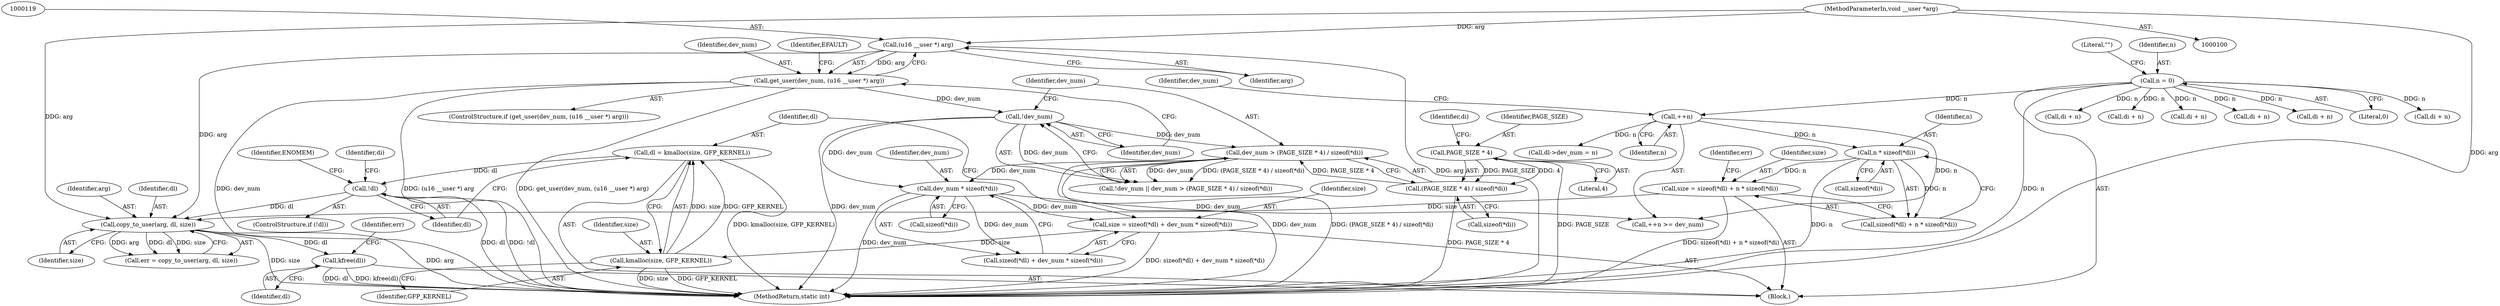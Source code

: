 digraph "1_linux_f9432c5ec8b1e9a09b9b0e5569e3c73db8de432a@API" {
"1000270" [label="(Call,kfree(dl))"];
"1000266" [label="(Call,copy_to_user(arg, dl, size))"];
"1000118" [label="(Call,(u16 __user *) arg)"];
"1000101" [label="(MethodParameterIn,void __user *arg)"];
"1000157" [label="(Call,!dl)"];
"1000151" [label="(Call,dl = kmalloc(size, GFP_KERNEL))"];
"1000153" [label="(Call,kmalloc(size, GFP_KERNEL))"];
"1000140" [label="(Call,size = sizeof(*dl) + dev_num * sizeof(*di))"];
"1000146" [label="(Call,dev_num * sizeof(*di))"];
"1000128" [label="(Call,dev_num > (PAGE_SIZE * 4) / sizeof(*di))"];
"1000126" [label="(Call,!dev_num)"];
"1000116" [label="(Call,get_user(dev_num, (u16 __user *) arg))"];
"1000130" [label="(Call,(PAGE_SIZE * 4) / sizeof(*di))"];
"1000131" [label="(Call,PAGE_SIZE * 4)"];
"1000253" [label="(Call,size = sizeof(*dl) + n * sizeof(*di))"];
"1000259" [label="(Call,n * sizeof(*di))"];
"1000241" [label="(Call,++n)"];
"1000107" [label="(Call,n = 0)"];
"1000199" [label="(Call,di + n)"];
"1000142" [label="(Call,sizeof(*dl) + dev_num * sizeof(*di))"];
"1000253" [label="(Call,size = sizeof(*dl) + n * sizeof(*di))"];
"1000269" [label="(Identifier,size)"];
"1000118" [label="(Call,(u16 __user *) arg)"];
"1000274" [label="(Identifier,err)"];
"1000267" [label="(Identifier,arg)"];
"1000130" [label="(Call,(PAGE_SIZE * 4) / sizeof(*di))"];
"1000264" [label="(Call,err = copy_to_user(arg, dl, size))"];
"1000129" [label="(Identifier,dev_num)"];
"1000271" [label="(Identifier,dl)"];
"1000158" [label="(Identifier,dl)"];
"1000161" [label="(Identifier,ENOMEM)"];
"1000254" [label="(Identifier,size)"];
"1000243" [label="(Identifier,dev_num)"];
"1000163" [label="(Identifier,di)"];
"1000265" [label="(Identifier,err)"];
"1000114" [label="(Literal,\"\")"];
"1000268" [label="(Identifier,dl)"];
"1000266" [label="(Call,copy_to_user(arg, dl, size))"];
"1000120" [label="(Identifier,arg)"];
"1000125" [label="(Call,!dev_num || dev_num > (PAGE_SIZE * 4) / sizeof(*di))"];
"1000132" [label="(Identifier,PAGE_SIZE)"];
"1000156" [label="(ControlStructure,if (!dl))"];
"1000148" [label="(Call,sizeof(*di))"];
"1000157" [label="(Call,!dl)"];
"1000210" [label="(Call,di + n)"];
"1000134" [label="(Call,sizeof(*di))"];
"1000108" [label="(Identifier,n)"];
"1000115" [label="(ControlStructure,if (get_user(dev_num, (u16 __user *) arg)))"];
"1000155" [label="(Identifier,GFP_KERNEL)"];
"1000140" [label="(Call,size = sizeof(*dl) + dev_num * sizeof(*di))"];
"1000255" [label="(Call,sizeof(*dl) + n * sizeof(*di))"];
"1000102" [label="(Block,)"];
"1000270" [label="(Call,kfree(dl))"];
"1000240" [label="(Call,++n >= dev_num)"];
"1000126" [label="(Call,!dev_num)"];
"1000260" [label="(Identifier,n)"];
"1000147" [label="(Identifier,dev_num)"];
"1000117" [label="(Identifier,dev_num)"];
"1000141" [label="(Identifier,size)"];
"1000241" [label="(Call,++n)"];
"1000220" [label="(Call,di + n)"];
"1000242" [label="(Identifier,n)"];
"1000181" [label="(Call,di + n)"];
"1000248" [label="(Call,dl->dev_num = n)"];
"1000123" [label="(Identifier,EFAULT)"];
"1000128" [label="(Call,dev_num > (PAGE_SIZE * 4) / sizeof(*di))"];
"1000136" [label="(Identifier,di)"];
"1000116" [label="(Call,get_user(dev_num, (u16 __user *) arg))"];
"1000133" [label="(Literal,4)"];
"1000107" [label="(Call,n = 0)"];
"1000190" [label="(Call,di + n)"];
"1000109" [label="(Literal,0)"];
"1000259" [label="(Call,n * sizeof(*di))"];
"1000152" [label="(Identifier,dl)"];
"1000231" [label="(Call,di + n)"];
"1000278" [label="(MethodReturn,static int)"];
"1000127" [label="(Identifier,dev_num)"];
"1000154" [label="(Identifier,size)"];
"1000261" [label="(Call,sizeof(*di))"];
"1000131" [label="(Call,PAGE_SIZE * 4)"];
"1000146" [label="(Call,dev_num * sizeof(*di))"];
"1000101" [label="(MethodParameterIn,void __user *arg)"];
"1000153" [label="(Call,kmalloc(size, GFP_KERNEL))"];
"1000151" [label="(Call,dl = kmalloc(size, GFP_KERNEL))"];
"1000270" -> "1000102"  [label="AST: "];
"1000270" -> "1000271"  [label="CFG: "];
"1000271" -> "1000270"  [label="AST: "];
"1000274" -> "1000270"  [label="CFG: "];
"1000270" -> "1000278"  [label="DDG: kfree(dl)"];
"1000270" -> "1000278"  [label="DDG: dl"];
"1000266" -> "1000270"  [label="DDG: dl"];
"1000266" -> "1000264"  [label="AST: "];
"1000266" -> "1000269"  [label="CFG: "];
"1000267" -> "1000266"  [label="AST: "];
"1000268" -> "1000266"  [label="AST: "];
"1000269" -> "1000266"  [label="AST: "];
"1000264" -> "1000266"  [label="CFG: "];
"1000266" -> "1000278"  [label="DDG: size"];
"1000266" -> "1000278"  [label="DDG: arg"];
"1000266" -> "1000264"  [label="DDG: arg"];
"1000266" -> "1000264"  [label="DDG: dl"];
"1000266" -> "1000264"  [label="DDG: size"];
"1000118" -> "1000266"  [label="DDG: arg"];
"1000101" -> "1000266"  [label="DDG: arg"];
"1000157" -> "1000266"  [label="DDG: dl"];
"1000253" -> "1000266"  [label="DDG: size"];
"1000118" -> "1000116"  [label="AST: "];
"1000118" -> "1000120"  [label="CFG: "];
"1000119" -> "1000118"  [label="AST: "];
"1000120" -> "1000118"  [label="AST: "];
"1000116" -> "1000118"  [label="CFG: "];
"1000118" -> "1000278"  [label="DDG: arg"];
"1000118" -> "1000116"  [label="DDG: arg"];
"1000101" -> "1000118"  [label="DDG: arg"];
"1000101" -> "1000100"  [label="AST: "];
"1000101" -> "1000278"  [label="DDG: arg"];
"1000157" -> "1000156"  [label="AST: "];
"1000157" -> "1000158"  [label="CFG: "];
"1000158" -> "1000157"  [label="AST: "];
"1000161" -> "1000157"  [label="CFG: "];
"1000163" -> "1000157"  [label="CFG: "];
"1000157" -> "1000278"  [label="DDG: !dl"];
"1000157" -> "1000278"  [label="DDG: dl"];
"1000151" -> "1000157"  [label="DDG: dl"];
"1000151" -> "1000102"  [label="AST: "];
"1000151" -> "1000153"  [label="CFG: "];
"1000152" -> "1000151"  [label="AST: "];
"1000153" -> "1000151"  [label="AST: "];
"1000158" -> "1000151"  [label="CFG: "];
"1000151" -> "1000278"  [label="DDG: kmalloc(size, GFP_KERNEL)"];
"1000153" -> "1000151"  [label="DDG: size"];
"1000153" -> "1000151"  [label="DDG: GFP_KERNEL"];
"1000153" -> "1000155"  [label="CFG: "];
"1000154" -> "1000153"  [label="AST: "];
"1000155" -> "1000153"  [label="AST: "];
"1000153" -> "1000278"  [label="DDG: GFP_KERNEL"];
"1000153" -> "1000278"  [label="DDG: size"];
"1000140" -> "1000153"  [label="DDG: size"];
"1000140" -> "1000102"  [label="AST: "];
"1000140" -> "1000142"  [label="CFG: "];
"1000141" -> "1000140"  [label="AST: "];
"1000142" -> "1000140"  [label="AST: "];
"1000152" -> "1000140"  [label="CFG: "];
"1000140" -> "1000278"  [label="DDG: sizeof(*dl) + dev_num * sizeof(*di)"];
"1000146" -> "1000140"  [label="DDG: dev_num"];
"1000146" -> "1000142"  [label="AST: "];
"1000146" -> "1000148"  [label="CFG: "];
"1000147" -> "1000146"  [label="AST: "];
"1000148" -> "1000146"  [label="AST: "];
"1000142" -> "1000146"  [label="CFG: "];
"1000146" -> "1000278"  [label="DDG: dev_num"];
"1000146" -> "1000142"  [label="DDG: dev_num"];
"1000128" -> "1000146"  [label="DDG: dev_num"];
"1000126" -> "1000146"  [label="DDG: dev_num"];
"1000146" -> "1000240"  [label="DDG: dev_num"];
"1000128" -> "1000125"  [label="AST: "];
"1000128" -> "1000130"  [label="CFG: "];
"1000129" -> "1000128"  [label="AST: "];
"1000130" -> "1000128"  [label="AST: "];
"1000125" -> "1000128"  [label="CFG: "];
"1000128" -> "1000278"  [label="DDG: (PAGE_SIZE * 4) / sizeof(*di)"];
"1000128" -> "1000278"  [label="DDG: dev_num"];
"1000128" -> "1000125"  [label="DDG: dev_num"];
"1000128" -> "1000125"  [label="DDG: (PAGE_SIZE * 4) / sizeof(*di)"];
"1000126" -> "1000128"  [label="DDG: dev_num"];
"1000130" -> "1000128"  [label="DDG: PAGE_SIZE * 4"];
"1000126" -> "1000125"  [label="AST: "];
"1000126" -> "1000127"  [label="CFG: "];
"1000127" -> "1000126"  [label="AST: "];
"1000129" -> "1000126"  [label="CFG: "];
"1000125" -> "1000126"  [label="CFG: "];
"1000126" -> "1000278"  [label="DDG: dev_num"];
"1000126" -> "1000125"  [label="DDG: dev_num"];
"1000116" -> "1000126"  [label="DDG: dev_num"];
"1000116" -> "1000115"  [label="AST: "];
"1000117" -> "1000116"  [label="AST: "];
"1000123" -> "1000116"  [label="CFG: "];
"1000127" -> "1000116"  [label="CFG: "];
"1000116" -> "1000278"  [label="DDG: dev_num"];
"1000116" -> "1000278"  [label="DDG: (u16 __user *) arg"];
"1000116" -> "1000278"  [label="DDG: get_user(dev_num, (u16 __user *) arg)"];
"1000130" -> "1000134"  [label="CFG: "];
"1000131" -> "1000130"  [label="AST: "];
"1000134" -> "1000130"  [label="AST: "];
"1000130" -> "1000278"  [label="DDG: PAGE_SIZE * 4"];
"1000131" -> "1000130"  [label="DDG: PAGE_SIZE"];
"1000131" -> "1000130"  [label="DDG: 4"];
"1000131" -> "1000133"  [label="CFG: "];
"1000132" -> "1000131"  [label="AST: "];
"1000133" -> "1000131"  [label="AST: "];
"1000136" -> "1000131"  [label="CFG: "];
"1000131" -> "1000278"  [label="DDG: PAGE_SIZE"];
"1000253" -> "1000102"  [label="AST: "];
"1000253" -> "1000255"  [label="CFG: "];
"1000254" -> "1000253"  [label="AST: "];
"1000255" -> "1000253"  [label="AST: "];
"1000265" -> "1000253"  [label="CFG: "];
"1000253" -> "1000278"  [label="DDG: sizeof(*dl) + n * sizeof(*di)"];
"1000259" -> "1000253"  [label="DDG: n"];
"1000259" -> "1000255"  [label="AST: "];
"1000259" -> "1000261"  [label="CFG: "];
"1000260" -> "1000259"  [label="AST: "];
"1000261" -> "1000259"  [label="AST: "];
"1000255" -> "1000259"  [label="CFG: "];
"1000259" -> "1000278"  [label="DDG: n"];
"1000259" -> "1000255"  [label="DDG: n"];
"1000241" -> "1000259"  [label="DDG: n"];
"1000241" -> "1000240"  [label="AST: "];
"1000241" -> "1000242"  [label="CFG: "];
"1000242" -> "1000241"  [label="AST: "];
"1000243" -> "1000241"  [label="CFG: "];
"1000241" -> "1000240"  [label="DDG: n"];
"1000107" -> "1000241"  [label="DDG: n"];
"1000241" -> "1000248"  [label="DDG: n"];
"1000107" -> "1000102"  [label="AST: "];
"1000107" -> "1000109"  [label="CFG: "];
"1000108" -> "1000107"  [label="AST: "];
"1000109" -> "1000107"  [label="AST: "];
"1000114" -> "1000107"  [label="CFG: "];
"1000107" -> "1000278"  [label="DDG: n"];
"1000107" -> "1000181"  [label="DDG: n"];
"1000107" -> "1000190"  [label="DDG: n"];
"1000107" -> "1000199"  [label="DDG: n"];
"1000107" -> "1000210"  [label="DDG: n"];
"1000107" -> "1000220"  [label="DDG: n"];
"1000107" -> "1000231"  [label="DDG: n"];
}
